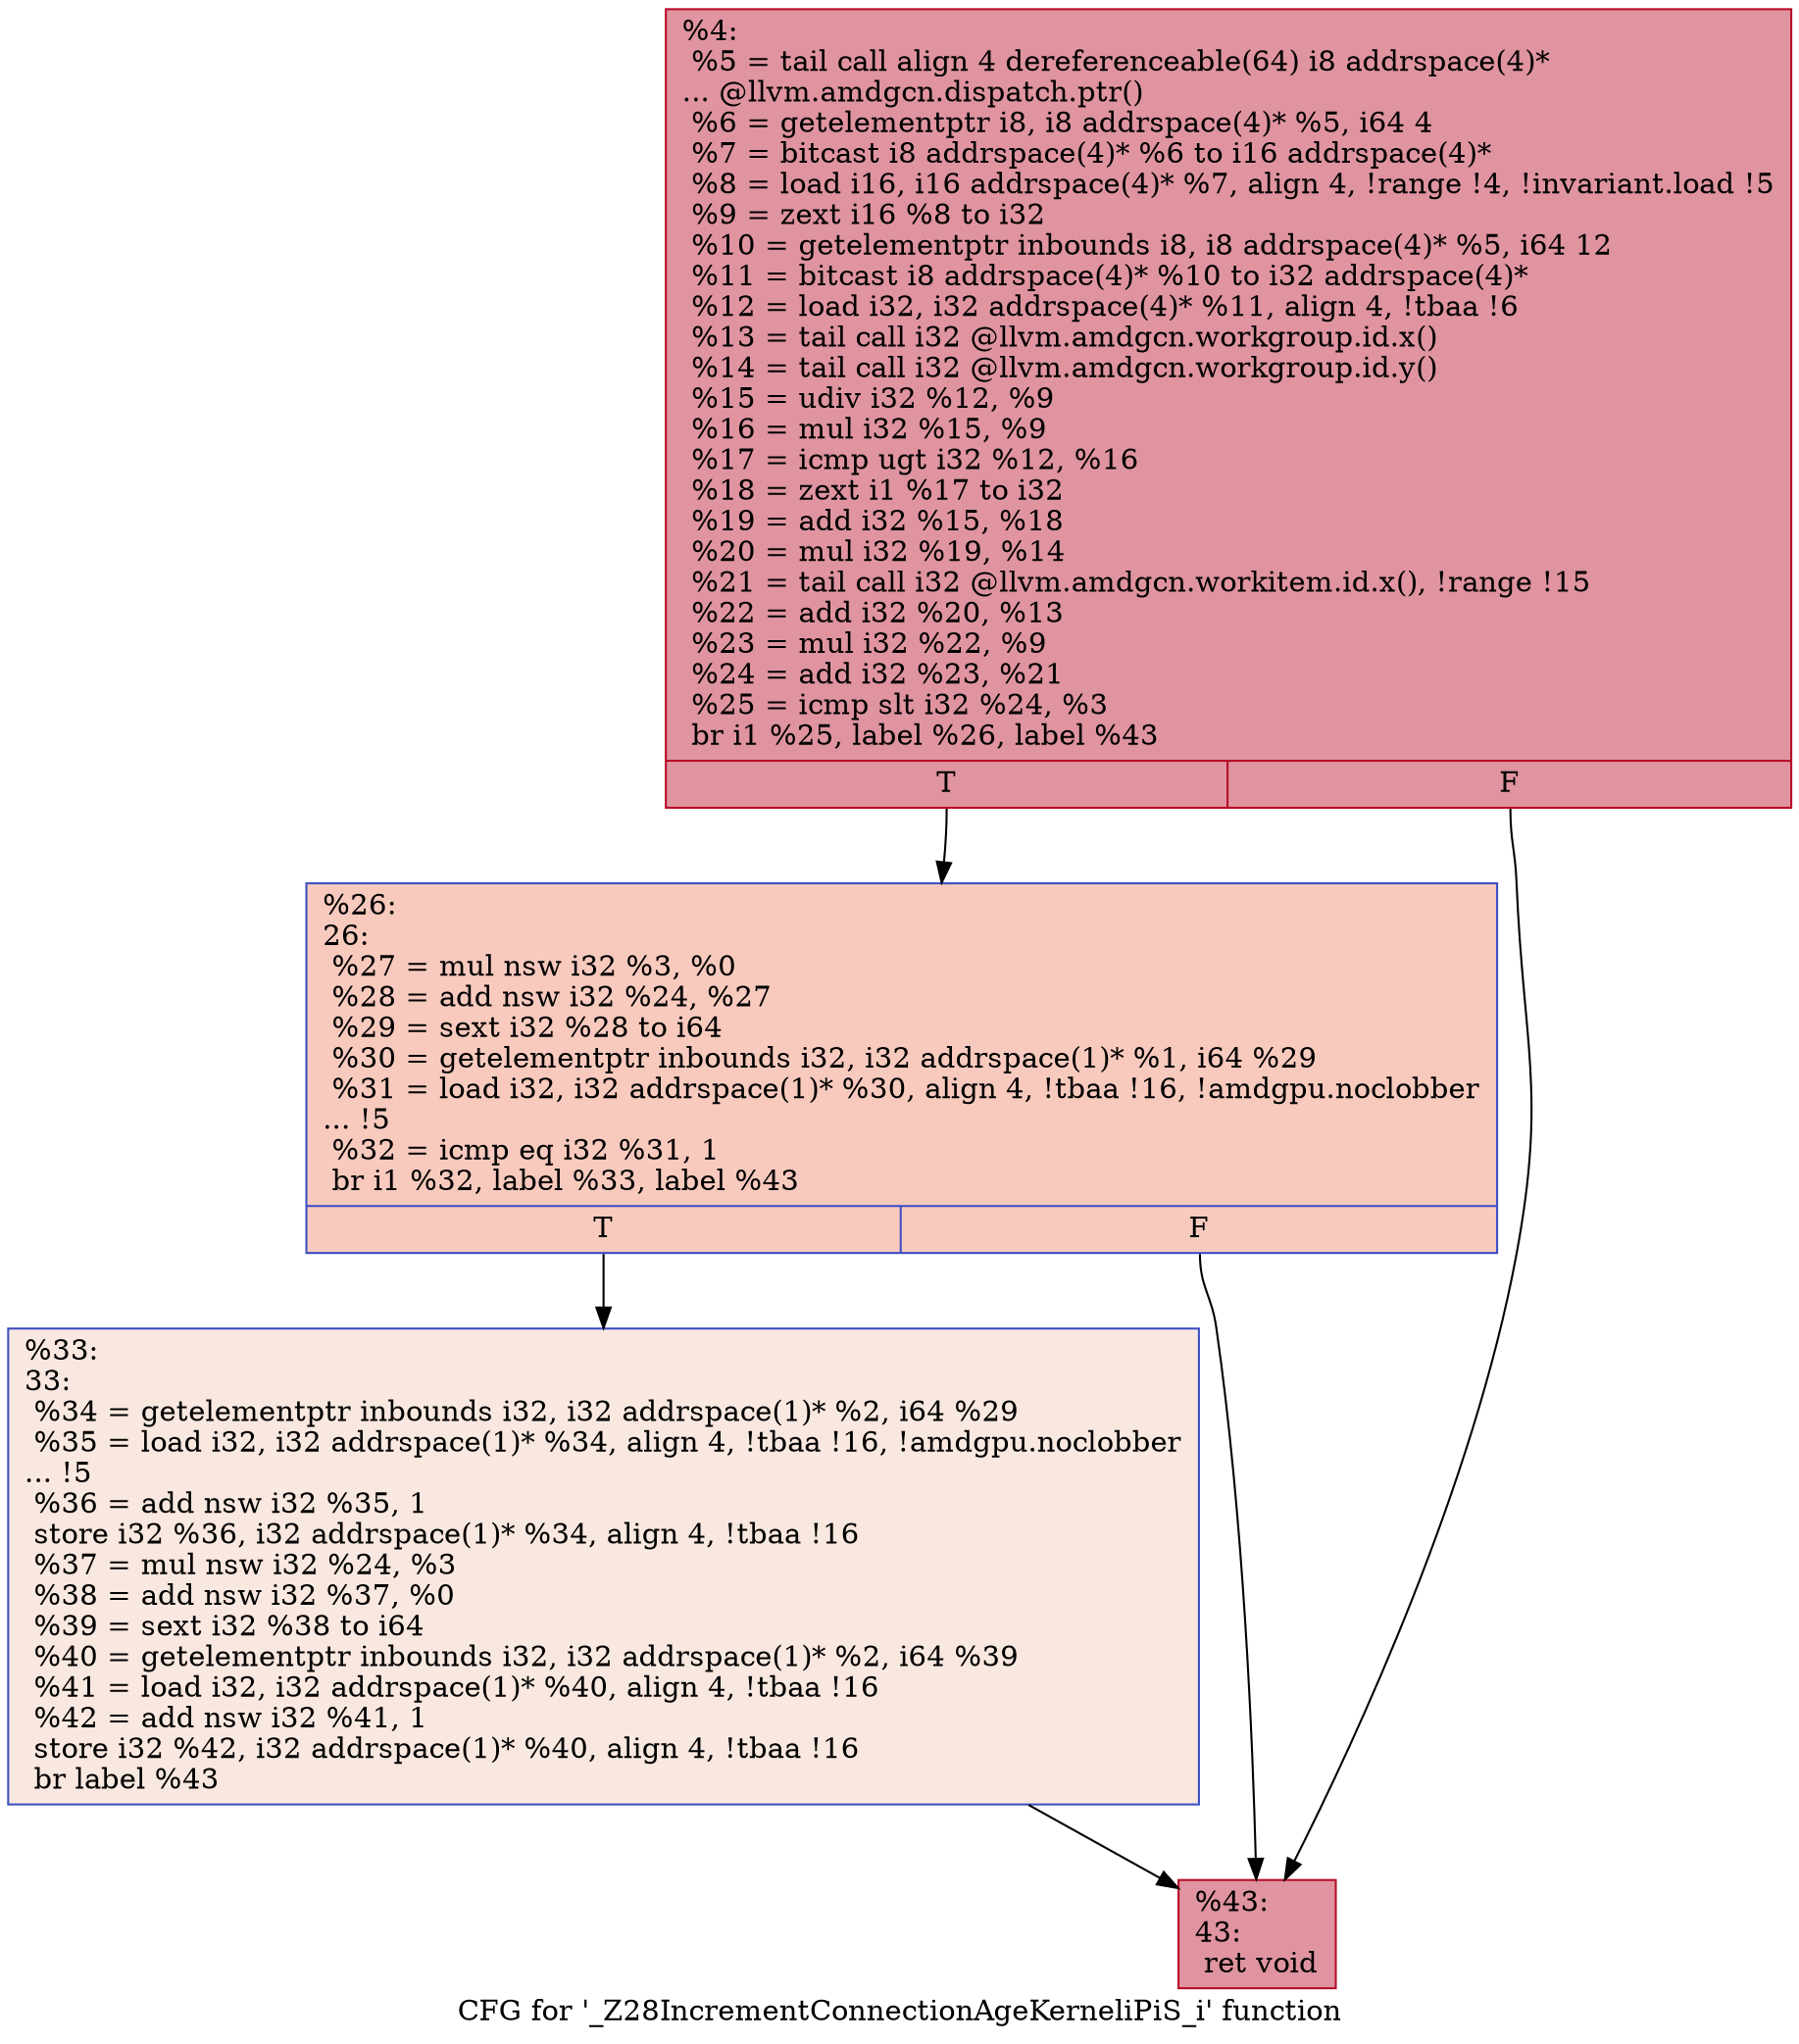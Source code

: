 digraph "CFG for '_Z28IncrementConnectionAgeKerneliPiS_i' function" {
	label="CFG for '_Z28IncrementConnectionAgeKerneliPiS_i' function";

	Node0x60ab650 [shape=record,color="#b70d28ff", style=filled, fillcolor="#b70d2870",label="{%4:\l  %5 = tail call align 4 dereferenceable(64) i8 addrspace(4)*\l... @llvm.amdgcn.dispatch.ptr()\l  %6 = getelementptr i8, i8 addrspace(4)* %5, i64 4\l  %7 = bitcast i8 addrspace(4)* %6 to i16 addrspace(4)*\l  %8 = load i16, i16 addrspace(4)* %7, align 4, !range !4, !invariant.load !5\l  %9 = zext i16 %8 to i32\l  %10 = getelementptr inbounds i8, i8 addrspace(4)* %5, i64 12\l  %11 = bitcast i8 addrspace(4)* %10 to i32 addrspace(4)*\l  %12 = load i32, i32 addrspace(4)* %11, align 4, !tbaa !6\l  %13 = tail call i32 @llvm.amdgcn.workgroup.id.x()\l  %14 = tail call i32 @llvm.amdgcn.workgroup.id.y()\l  %15 = udiv i32 %12, %9\l  %16 = mul i32 %15, %9\l  %17 = icmp ugt i32 %12, %16\l  %18 = zext i1 %17 to i32\l  %19 = add i32 %15, %18\l  %20 = mul i32 %19, %14\l  %21 = tail call i32 @llvm.amdgcn.workitem.id.x(), !range !15\l  %22 = add i32 %20, %13\l  %23 = mul i32 %22, %9\l  %24 = add i32 %23, %21\l  %25 = icmp slt i32 %24, %3\l  br i1 %25, label %26, label %43\l|{<s0>T|<s1>F}}"];
	Node0x60ab650:s0 -> Node0x60adee0;
	Node0x60ab650:s1 -> Node0x60adf70;
	Node0x60adee0 [shape=record,color="#3d50c3ff", style=filled, fillcolor="#ef886b70",label="{%26:\l26:                                               \l  %27 = mul nsw i32 %3, %0\l  %28 = add nsw i32 %24, %27\l  %29 = sext i32 %28 to i64\l  %30 = getelementptr inbounds i32, i32 addrspace(1)* %1, i64 %29\l  %31 = load i32, i32 addrspace(1)* %30, align 4, !tbaa !16, !amdgpu.noclobber\l... !5\l  %32 = icmp eq i32 %31, 1\l  br i1 %32, label %33, label %43\l|{<s0>T|<s1>F}}"];
	Node0x60adee0:s0 -> Node0x60ad650;
	Node0x60adee0:s1 -> Node0x60adf70;
	Node0x60ad650 [shape=record,color="#3d50c3ff", style=filled, fillcolor="#f1ccb870",label="{%33:\l33:                                               \l  %34 = getelementptr inbounds i32, i32 addrspace(1)* %2, i64 %29\l  %35 = load i32, i32 addrspace(1)* %34, align 4, !tbaa !16, !amdgpu.noclobber\l... !5\l  %36 = add nsw i32 %35, 1\l  store i32 %36, i32 addrspace(1)* %34, align 4, !tbaa !16\l  %37 = mul nsw i32 %24, %3\l  %38 = add nsw i32 %37, %0\l  %39 = sext i32 %38 to i64\l  %40 = getelementptr inbounds i32, i32 addrspace(1)* %2, i64 %39\l  %41 = load i32, i32 addrspace(1)* %40, align 4, !tbaa !16\l  %42 = add nsw i32 %41, 1\l  store i32 %42, i32 addrspace(1)* %40, align 4, !tbaa !16\l  br label %43\l}"];
	Node0x60ad650 -> Node0x60adf70;
	Node0x60adf70 [shape=record,color="#b70d28ff", style=filled, fillcolor="#b70d2870",label="{%43:\l43:                                               \l  ret void\l}"];
}
